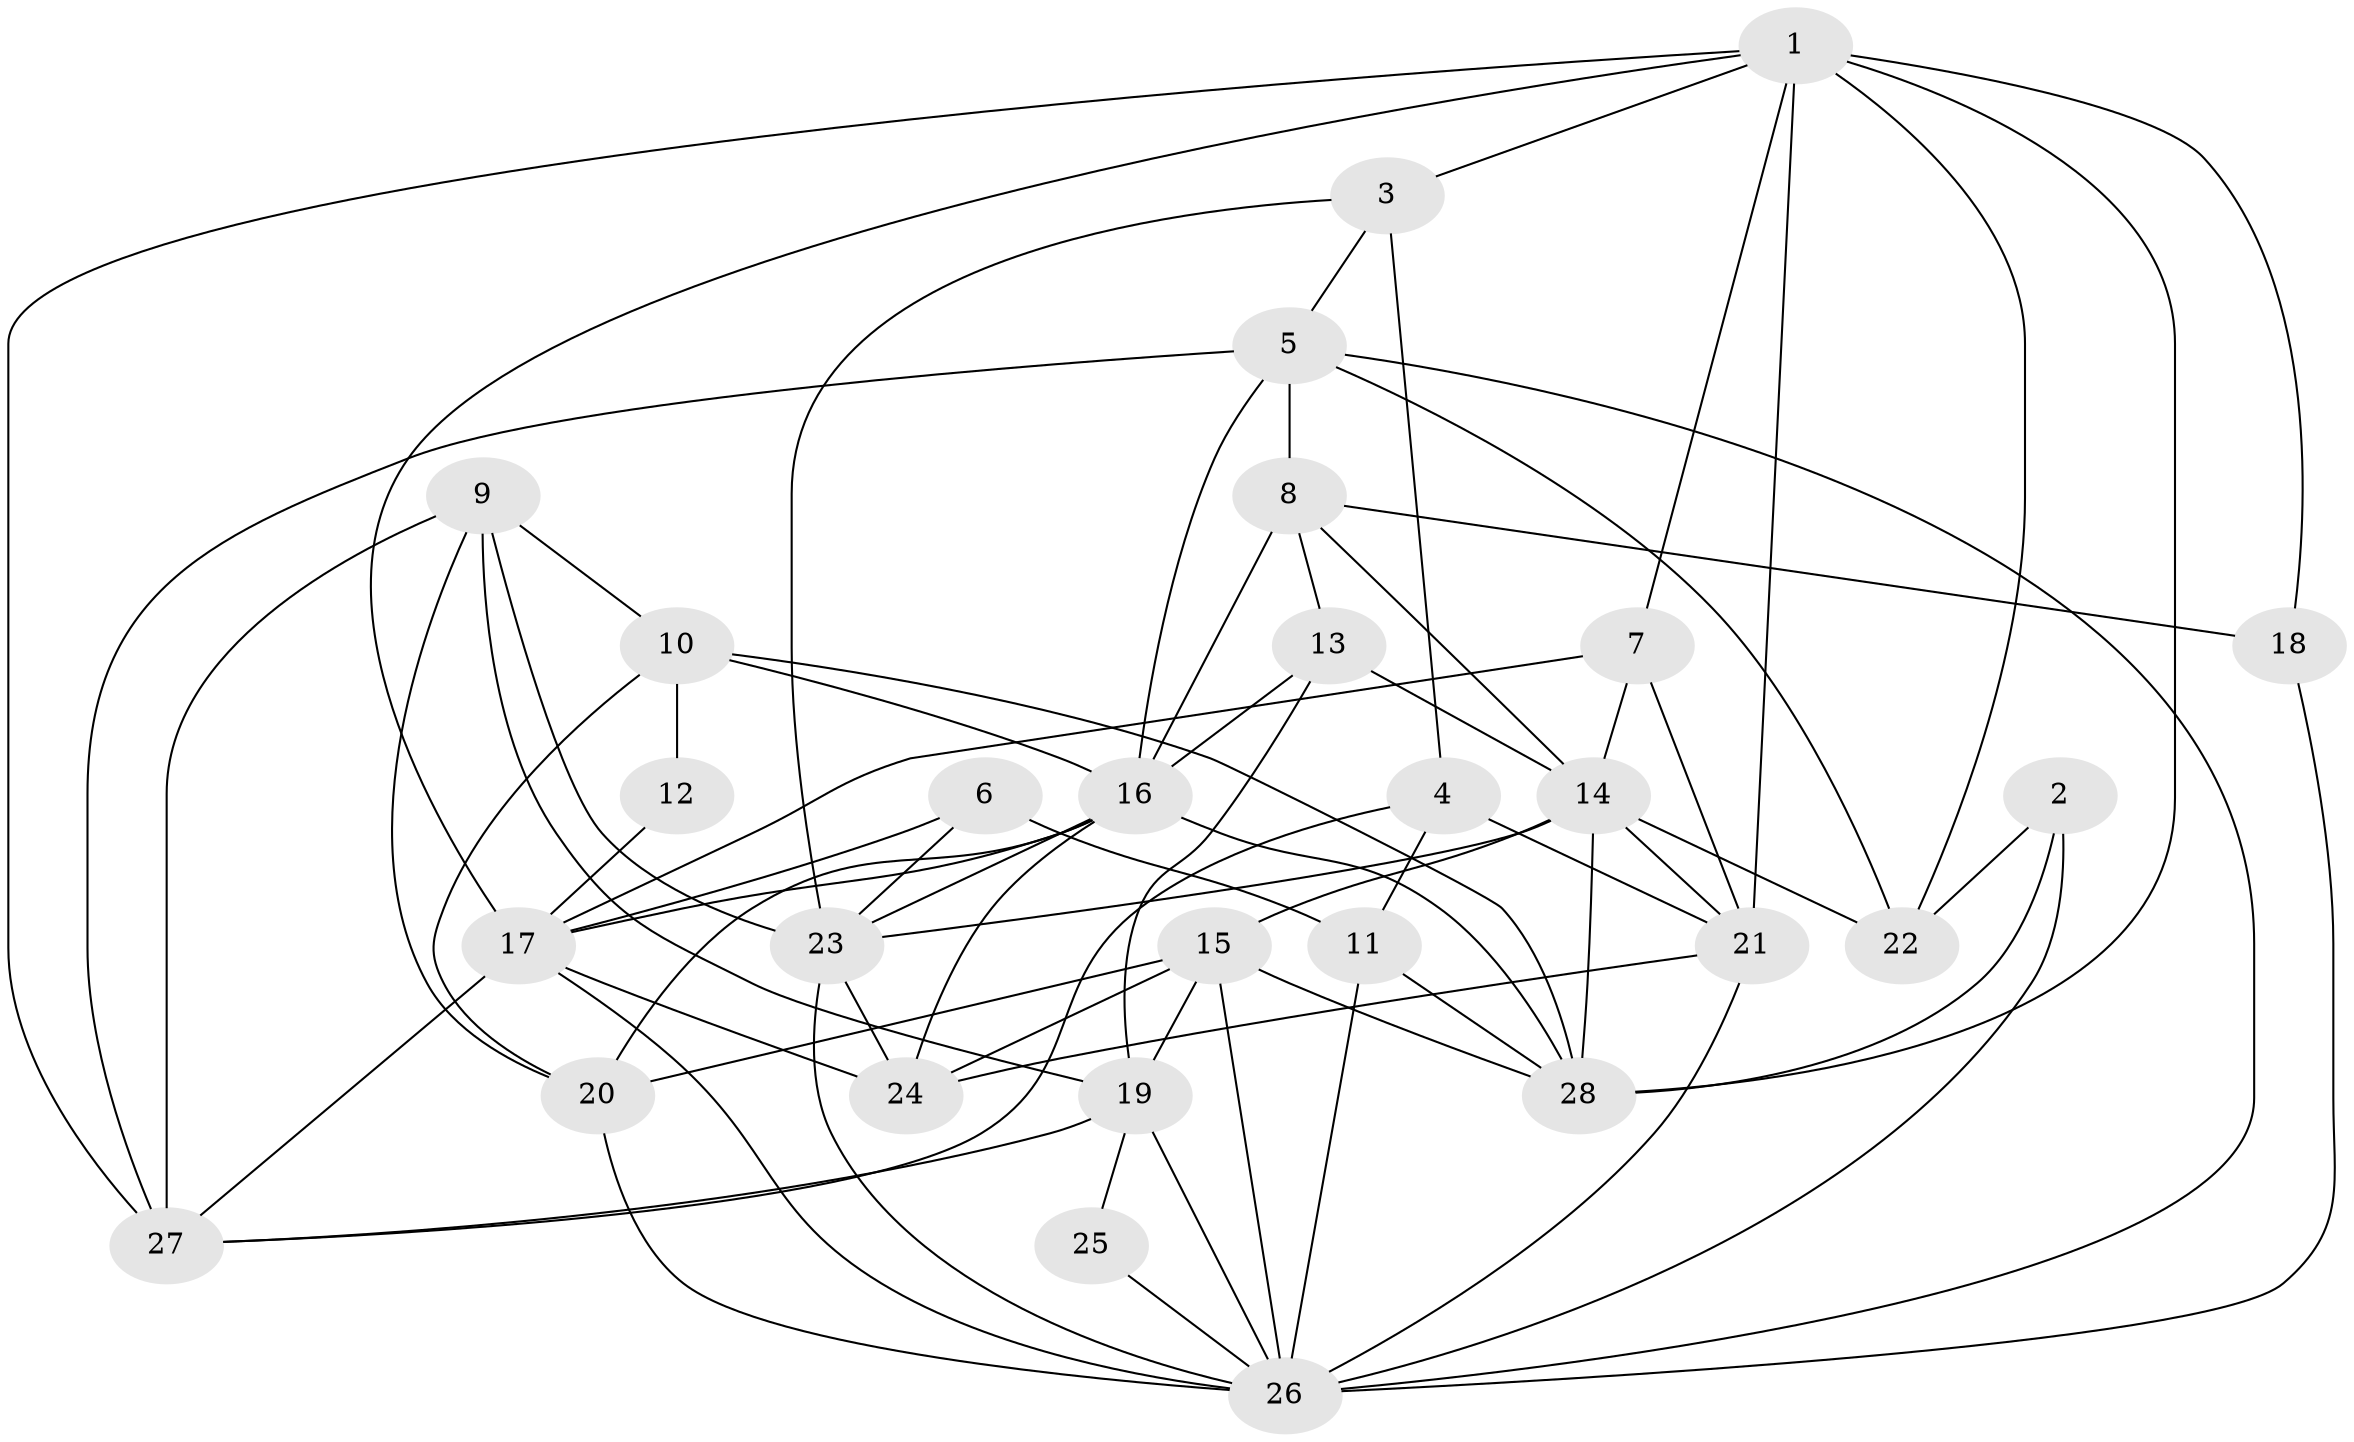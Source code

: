 // original degree distribution, {2: 0.17307692307692307, 5: 0.21153846153846154, 3: 0.19230769230769232, 4: 0.3076923076923077, 7: 0.057692307692307696, 6: 0.038461538461538464, 8: 0.019230769230769232}
// Generated by graph-tools (version 1.1) at 2025/02/03/09/25 03:02:08]
// undirected, 28 vertices, 75 edges
graph export_dot {
graph [start="1"]
  node [color=gray90,style=filled];
  1;
  2;
  3;
  4;
  5;
  6;
  7;
  8;
  9;
  10;
  11;
  12;
  13;
  14;
  15;
  16;
  17;
  18;
  19;
  20;
  21;
  22;
  23;
  24;
  25;
  26;
  27;
  28;
  1 -- 3 [weight=1.0];
  1 -- 7 [weight=1.0];
  1 -- 17 [weight=1.0];
  1 -- 18 [weight=1.0];
  1 -- 21 [weight=1.0];
  1 -- 22 [weight=1.0];
  1 -- 27 [weight=1.0];
  1 -- 28 [weight=2.0];
  2 -- 22 [weight=1.0];
  2 -- 26 [weight=1.0];
  2 -- 28 [weight=1.0];
  3 -- 4 [weight=1.0];
  3 -- 5 [weight=1.0];
  3 -- 23 [weight=1.0];
  4 -- 11 [weight=1.0];
  4 -- 21 [weight=1.0];
  4 -- 27 [weight=1.0];
  5 -- 8 [weight=1.0];
  5 -- 16 [weight=1.0];
  5 -- 22 [weight=1.0];
  5 -- 26 [weight=1.0];
  5 -- 27 [weight=2.0];
  6 -- 11 [weight=1.0];
  6 -- 17 [weight=2.0];
  6 -- 23 [weight=1.0];
  7 -- 14 [weight=2.0];
  7 -- 17 [weight=2.0];
  7 -- 21 [weight=1.0];
  8 -- 13 [weight=1.0];
  8 -- 14 [weight=1.0];
  8 -- 16 [weight=1.0];
  8 -- 18 [weight=1.0];
  9 -- 10 [weight=1.0];
  9 -- 19 [weight=1.0];
  9 -- 20 [weight=1.0];
  9 -- 23 [weight=1.0];
  9 -- 27 [weight=1.0];
  10 -- 12 [weight=1.0];
  10 -- 16 [weight=1.0];
  10 -- 20 [weight=1.0];
  10 -- 28 [weight=1.0];
  11 -- 26 [weight=1.0];
  11 -- 28 [weight=1.0];
  12 -- 17 [weight=1.0];
  13 -- 14 [weight=1.0];
  13 -- 16 [weight=1.0];
  13 -- 19 [weight=1.0];
  14 -- 15 [weight=1.0];
  14 -- 21 [weight=1.0];
  14 -- 22 [weight=1.0];
  14 -- 23 [weight=1.0];
  14 -- 28 [weight=1.0];
  15 -- 19 [weight=1.0];
  15 -- 20 [weight=1.0];
  15 -- 24 [weight=1.0];
  15 -- 26 [weight=1.0];
  15 -- 28 [weight=1.0];
  16 -- 17 [weight=1.0];
  16 -- 20 [weight=1.0];
  16 -- 23 [weight=1.0];
  16 -- 24 [weight=1.0];
  16 -- 28 [weight=1.0];
  17 -- 24 [weight=1.0];
  17 -- 26 [weight=1.0];
  17 -- 27 [weight=1.0];
  18 -- 26 [weight=1.0];
  19 -- 25 [weight=1.0];
  19 -- 26 [weight=1.0];
  19 -- 27 [weight=1.0];
  20 -- 26 [weight=1.0];
  21 -- 24 [weight=1.0];
  21 -- 26 [weight=1.0];
  23 -- 24 [weight=1.0];
  23 -- 26 [weight=1.0];
  25 -- 26 [weight=1.0];
}
